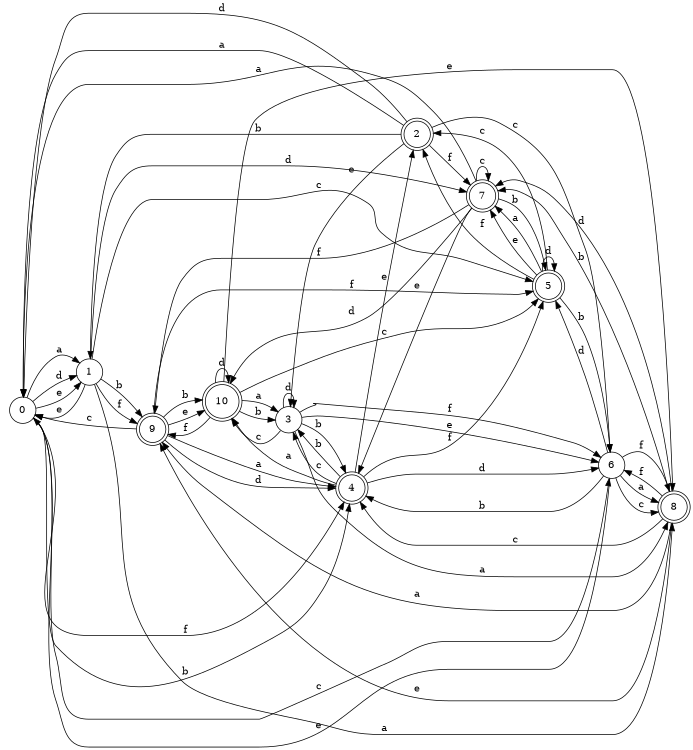 digraph n9_5 {
__start0 [label="" shape="none"];

rankdir=LR;
size="8,5";

s0 [style="filled", color="black", fillcolor="white" shape="circle", label="0"];
s1 [style="filled", color="black", fillcolor="white" shape="circle", label="1"];
s2 [style="rounded,filled", color="black", fillcolor="white" shape="doublecircle", label="2"];
s3 [style="filled", color="black", fillcolor="white" shape="circle", label="3"];
s4 [style="rounded,filled", color="black", fillcolor="white" shape="doublecircle", label="4"];
s5 [style="rounded,filled", color="black", fillcolor="white" shape="doublecircle", label="5"];
s6 [style="filled", color="black", fillcolor="white" shape="circle", label="6"];
s7 [style="rounded,filled", color="black", fillcolor="white" shape="doublecircle", label="7"];
s8 [style="rounded,filled", color="black", fillcolor="white" shape="doublecircle", label="8"];
s9 [style="rounded,filled", color="black", fillcolor="white" shape="doublecircle", label="9"];
s10 [style="rounded,filled", color="black", fillcolor="white" shape="doublecircle", label="10"];
s0 -> s1 [label="a"];
s0 -> s4 [label="b"];
s0 -> s6 [label="c"];
s0 -> s1 [label="d"];
s0 -> s1 [label="e"];
s0 -> s4 [label="f"];
s1 -> s8 [label="a"];
s1 -> s9 [label="b"];
s1 -> s5 [label="c"];
s1 -> s7 [label="d"];
s1 -> s0 [label="e"];
s1 -> s9 [label="f"];
s2 -> s0 [label="a"];
s2 -> s1 [label="b"];
s2 -> s6 [label="c"];
s2 -> s0 [label="d"];
s2 -> s3 [label="e"];
s2 -> s7 [label="f"];
s3 -> s8 [label="a"];
s3 -> s4 [label="b"];
s3 -> s10 [label="c"];
s3 -> s3 [label="d"];
s3 -> s6 [label="e"];
s3 -> s6 [label="f"];
s4 -> s10 [label="a"];
s4 -> s3 [label="b"];
s4 -> s3 [label="c"];
s4 -> s6 [label="d"];
s4 -> s2 [label="e"];
s4 -> s5 [label="f"];
s5 -> s7 [label="a"];
s5 -> s6 [label="b"];
s5 -> s2 [label="c"];
s5 -> s5 [label="d"];
s5 -> s7 [label="e"];
s5 -> s2 [label="f"];
s6 -> s8 [label="a"];
s6 -> s4 [label="b"];
s6 -> s8 [label="c"];
s6 -> s5 [label="d"];
s6 -> s0 [label="e"];
s6 -> s8 [label="f"];
s7 -> s0 [label="a"];
s7 -> s5 [label="b"];
s7 -> s7 [label="c"];
s7 -> s10 [label="d"];
s7 -> s4 [label="e"];
s7 -> s9 [label="f"];
s8 -> s9 [label="a"];
s8 -> s7 [label="b"];
s8 -> s4 [label="c"];
s8 -> s7 [label="d"];
s8 -> s9 [label="e"];
s8 -> s6 [label="f"];
s9 -> s4 [label="a"];
s9 -> s10 [label="b"];
s9 -> s0 [label="c"];
s9 -> s4 [label="d"];
s9 -> s10 [label="e"];
s9 -> s5 [label="f"];
s10 -> s3 [label="a"];
s10 -> s3 [label="b"];
s10 -> s5 [label="c"];
s10 -> s10 [label="d"];
s10 -> s8 [label="e"];
s10 -> s9 [label="f"];

}